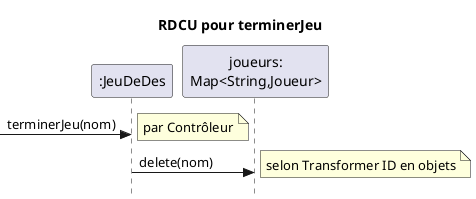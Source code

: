 @startuml
skinparam style strictuml
skinparam defaultfontname Verdana
title RDCU pour terminerJeu
participant ":JeuDeDes" as c
participant "joueurs:\nMap<String,Joueur>" as jm
'participant "j:Joueur" as j
->c : terminerJeu(nom)
note right : par Contrôleur
c->jm : delete(nom)
note right : selon Transformer ID en objets
'c-->j
'destroy j
@enduml
